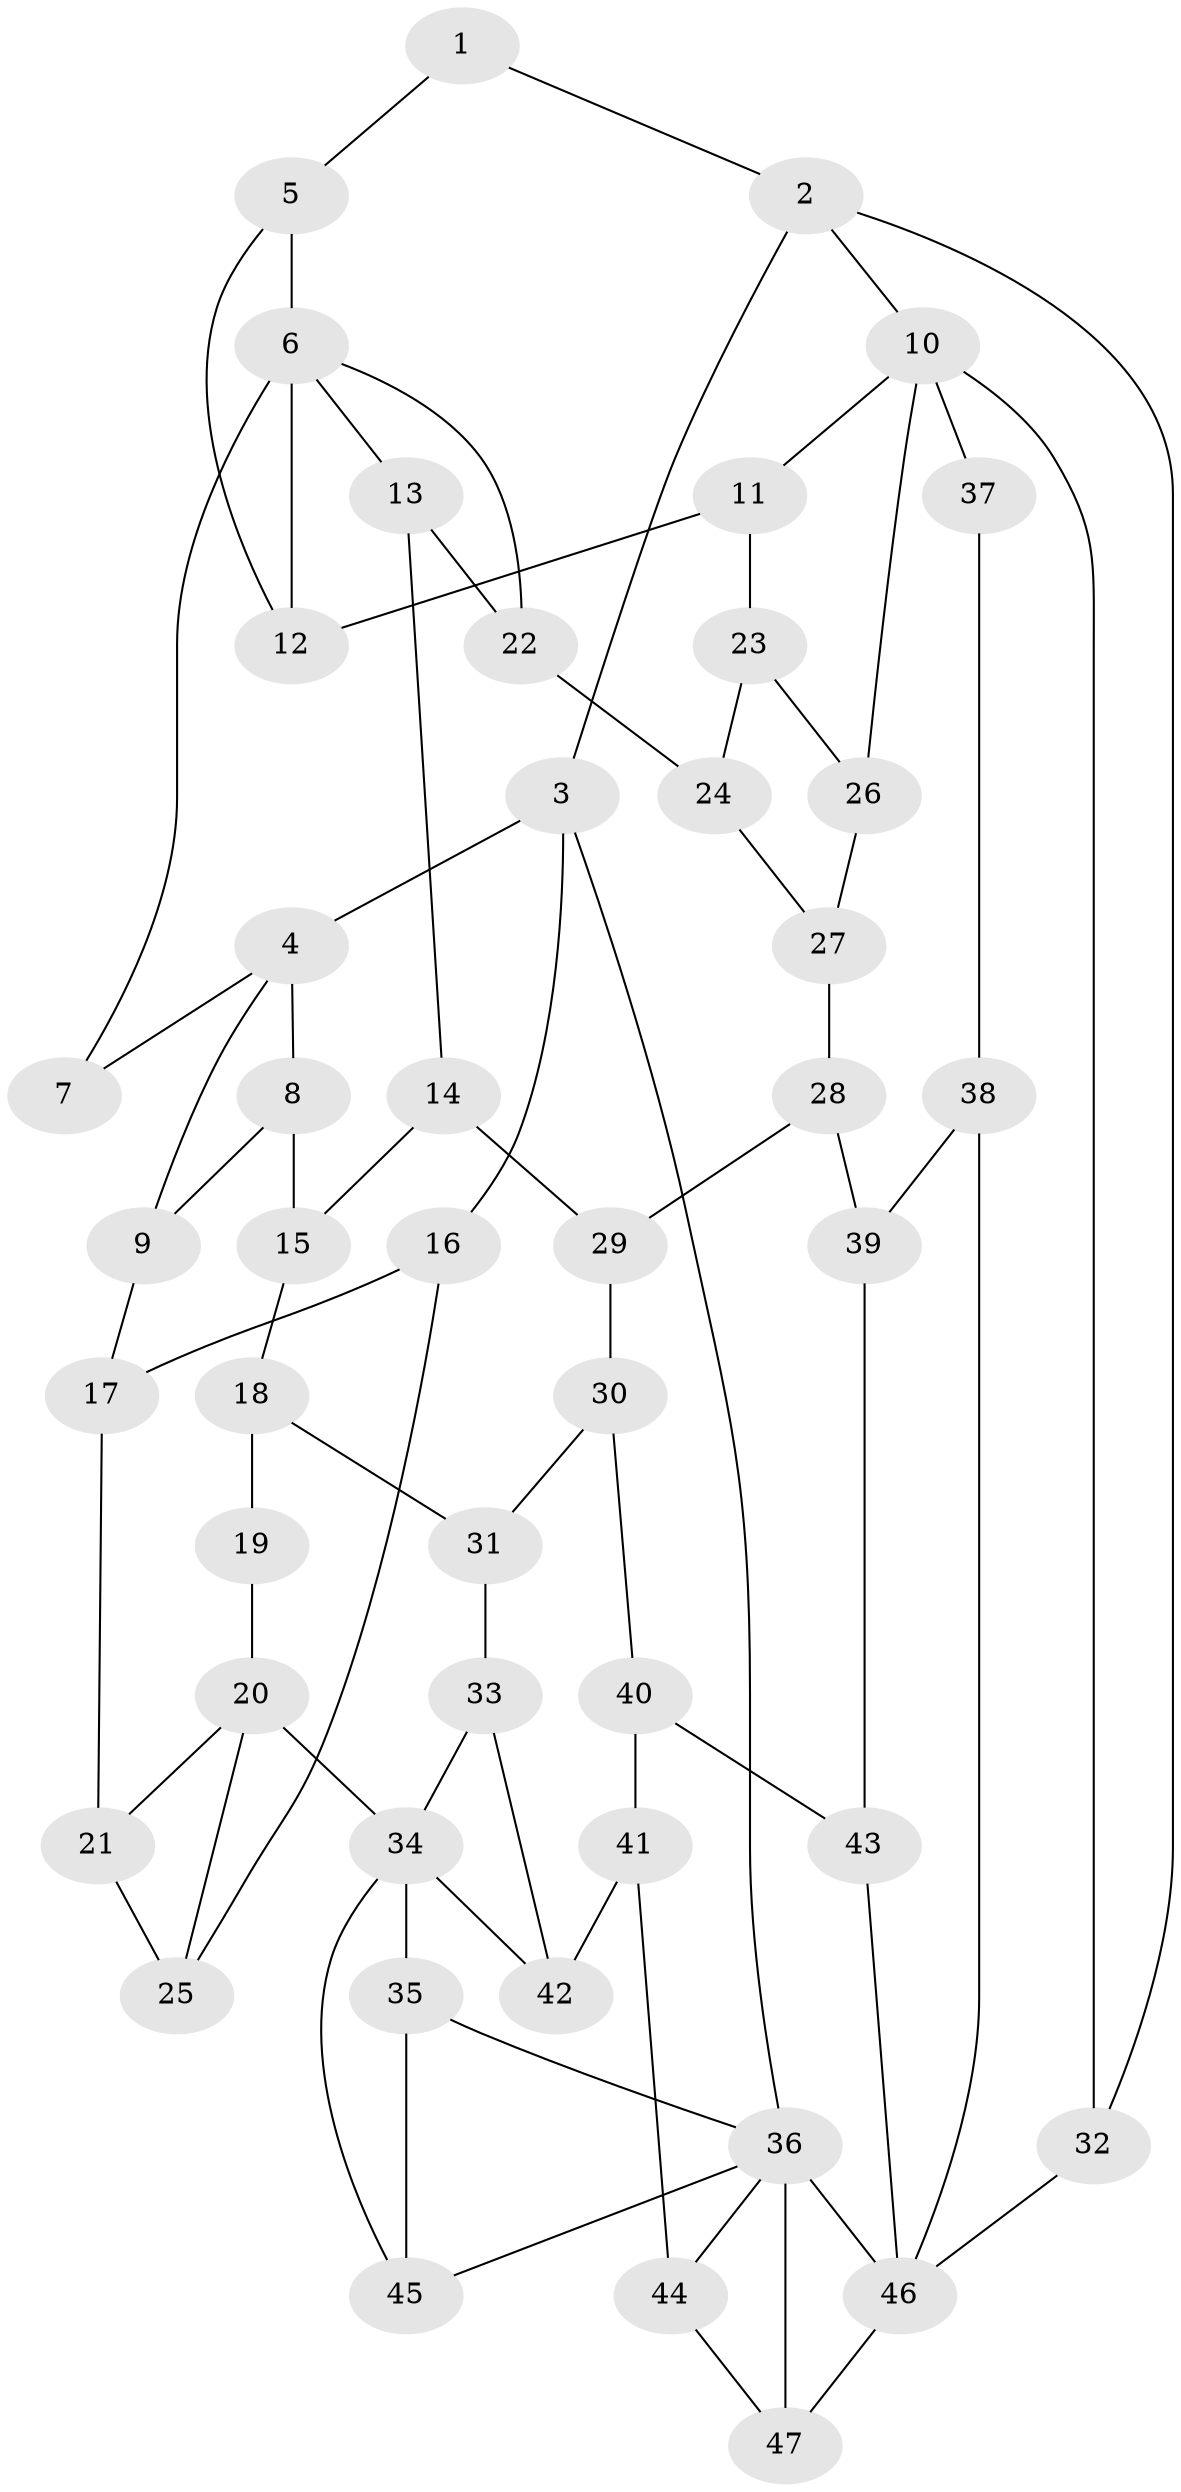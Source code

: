 // original degree distribution, {3: 0.029850746268656716, 5: 0.5074626865671642, 6: 0.208955223880597, 4: 0.2537313432835821}
// Generated by graph-tools (version 1.1) at 2025/54/03/04/25 22:54:28]
// undirected, 47 vertices, 76 edges
graph export_dot {
  node [color=gray90,style=filled];
  1;
  2;
  3;
  4;
  5;
  6;
  7;
  8;
  9;
  10;
  11;
  12;
  13;
  14;
  15;
  16;
  17;
  18;
  19;
  20;
  21;
  22;
  23;
  24;
  25;
  26;
  27;
  28;
  29;
  30;
  31;
  32;
  33;
  34;
  35;
  36;
  37;
  38;
  39;
  40;
  41;
  42;
  43;
  44;
  45;
  46;
  47;
  1 -- 2 [weight=1.0];
  1 -- 5 [weight=1.0];
  2 -- 3 [weight=1.0];
  2 -- 10 [weight=1.0];
  2 -- 32 [weight=1.0];
  3 -- 4 [weight=1.0];
  3 -- 16 [weight=1.0];
  3 -- 36 [weight=1.0];
  4 -- 7 [weight=1.0];
  4 -- 8 [weight=1.0];
  4 -- 9 [weight=1.0];
  5 -- 6 [weight=1.0];
  5 -- 12 [weight=1.0];
  6 -- 7 [weight=2.0];
  6 -- 12 [weight=1.0];
  6 -- 13 [weight=1.0];
  6 -- 22 [weight=1.0];
  8 -- 9 [weight=1.0];
  8 -- 15 [weight=1.0];
  9 -- 17 [weight=1.0];
  10 -- 11 [weight=1.0];
  10 -- 26 [weight=1.0];
  10 -- 32 [weight=1.0];
  10 -- 37 [weight=2.0];
  11 -- 12 [weight=1.0];
  11 -- 23 [weight=1.0];
  13 -- 14 [weight=1.0];
  13 -- 22 [weight=1.0];
  14 -- 15 [weight=1.0];
  14 -- 29 [weight=1.0];
  15 -- 18 [weight=1.0];
  16 -- 17 [weight=1.0];
  16 -- 25 [weight=1.0];
  17 -- 21 [weight=1.0];
  18 -- 19 [weight=1.0];
  18 -- 31 [weight=1.0];
  19 -- 20 [weight=2.0];
  20 -- 21 [weight=1.0];
  20 -- 25 [weight=1.0];
  20 -- 34 [weight=2.0];
  21 -- 25 [weight=1.0];
  22 -- 24 [weight=1.0];
  23 -- 24 [weight=1.0];
  23 -- 26 [weight=1.0];
  24 -- 27 [weight=1.0];
  26 -- 27 [weight=1.0];
  27 -- 28 [weight=1.0];
  28 -- 29 [weight=1.0];
  28 -- 39 [weight=1.0];
  29 -- 30 [weight=1.0];
  30 -- 31 [weight=1.0];
  30 -- 40 [weight=1.0];
  31 -- 33 [weight=1.0];
  32 -- 46 [weight=2.0];
  33 -- 34 [weight=1.0];
  33 -- 42 [weight=1.0];
  34 -- 35 [weight=1.0];
  34 -- 42 [weight=1.0];
  34 -- 45 [weight=1.0];
  35 -- 36 [weight=1.0];
  35 -- 45 [weight=1.0];
  36 -- 44 [weight=1.0];
  36 -- 45 [weight=1.0];
  36 -- 46 [weight=2.0];
  36 -- 47 [weight=1.0];
  37 -- 38 [weight=1.0];
  38 -- 39 [weight=1.0];
  38 -- 46 [weight=1.0];
  39 -- 43 [weight=1.0];
  40 -- 41 [weight=1.0];
  40 -- 43 [weight=1.0];
  41 -- 42 [weight=1.0];
  41 -- 44 [weight=1.0];
  43 -- 46 [weight=1.0];
  44 -- 47 [weight=1.0];
  46 -- 47 [weight=1.0];
}

